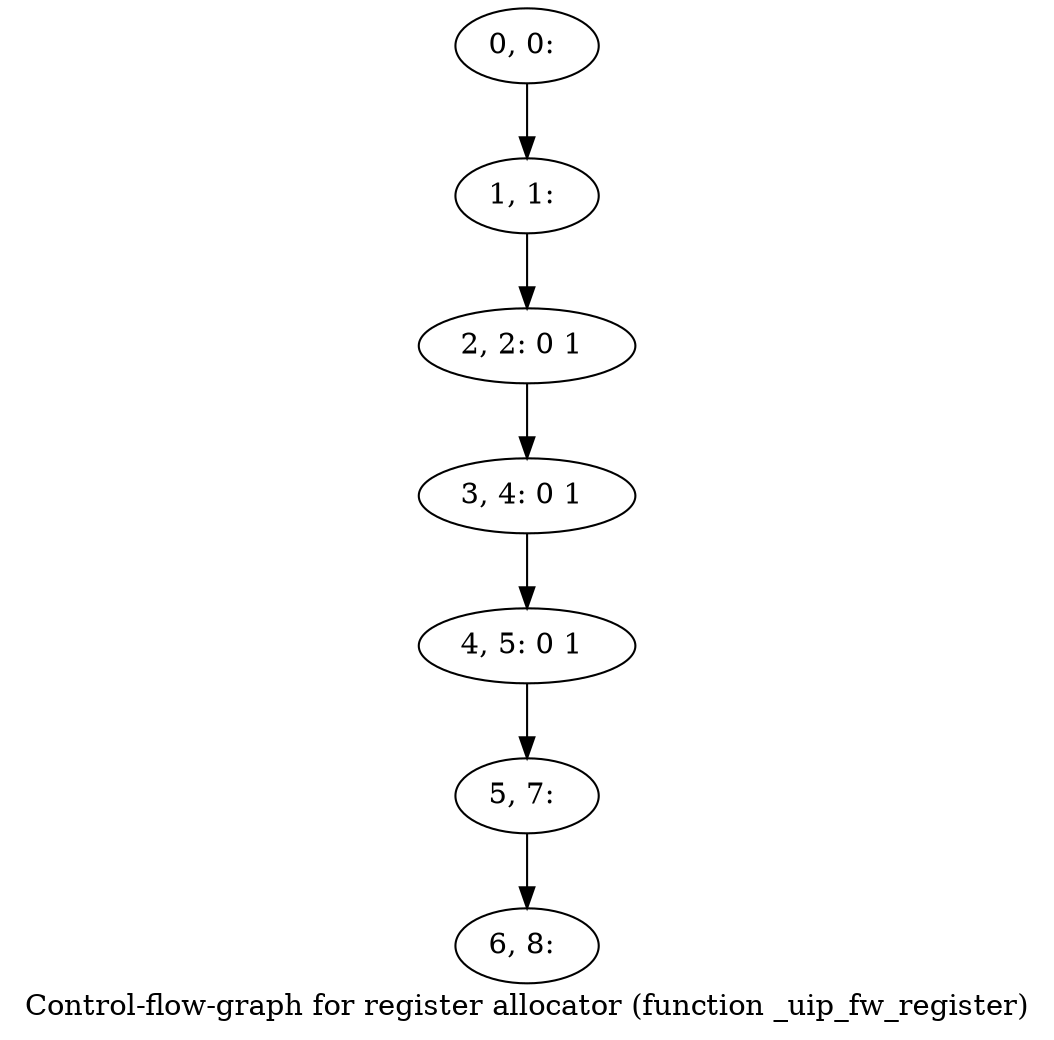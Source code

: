 digraph G {
graph [label="Control-flow-graph for register allocator (function _uip_fw_register)"]
0[label="0, 0: "];
1[label="1, 1: "];
2[label="2, 2: 0 1 "];
3[label="3, 4: 0 1 "];
4[label="4, 5: 0 1 "];
5[label="5, 7: "];
6[label="6, 8: "];
0->1 ;
1->2 ;
2->3 ;
3->4 ;
4->5 ;
5->6 ;
}
